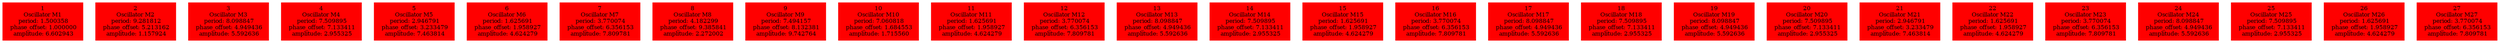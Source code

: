  digraph g{ forcelabels=true;
1 [label=<1<BR />Oscillator M1<BR /> period: 1.500358<BR /> phase_offset: 1.000000<BR /> amplitude: 6.602943>, shape=box,color=red,style=filled,fontsize=8];2 [label=<2<BR />Oscillator M2<BR /> period: 9.281812<BR /> phase_offset: 5.213162<BR /> amplitude: 1.157924>, shape=box,color=red,style=filled,fontsize=8];3 [label=<3<BR />Oscillator M3<BR /> period: 8.098847<BR /> phase_offset: 4.949436<BR /> amplitude: 5.592636>, shape=box,color=red,style=filled,fontsize=8];4 [label=<4<BR />Oscillator M4<BR /> period: 7.509895<BR /> phase_offset: 7.133411<BR /> amplitude: 2.955325>, shape=box,color=red,style=filled,fontsize=8];5 [label=<5<BR />Oscillator M5<BR /> period: 2.946791<BR /> phase_offset: 3.233479<BR /> amplitude: 7.463814>, shape=box,color=red,style=filled,fontsize=8];6 [label=<6<BR />Oscillator M6<BR /> period: 1.625691<BR /> phase_offset: 1.958927<BR /> amplitude: 4.624279>, shape=box,color=red,style=filled,fontsize=8];7 [label=<7<BR />Oscillator M7<BR /> period: 3.770074<BR /> phase_offset: 6.356153<BR /> amplitude: 7.809781>, shape=box,color=red,style=filled,fontsize=8];8 [label=<8<BR />Oscillator M8<BR /> period: 4.182299<BR /> phase_offset: 9.385841<BR /> amplitude: 2.272002>, shape=box,color=red,style=filled,fontsize=8];9 [label=<9<BR />Oscillator M9<BR /> period: 7.494157<BR /> phase_offset: 8.132381<BR /> amplitude: 9.742764>, shape=box,color=red,style=filled,fontsize=8];10 [label=<10<BR />Oscillator M10<BR /> period: 7.060818<BR /> phase_offset: 1.684553<BR /> amplitude: 1.715560>, shape=box,color=red,style=filled,fontsize=8];11 [label=<11<BR />Oscillator M11<BR /> period: 1.625691<BR /> phase_offset: 1.958927<BR /> amplitude: 4.624279>, shape=box,color=red,style=filled,fontsize=8];12 [label=<12<BR />Oscillator M12<BR /> period: 3.770074<BR /> phase_offset: 6.356153<BR /> amplitude: 7.809781>, shape=box,color=red,style=filled,fontsize=8];13 [label=<13<BR />Oscillator M13<BR /> period: 8.098847<BR /> phase_offset: 4.949436<BR /> amplitude: 5.592636>, shape=box,color=red,style=filled,fontsize=8];14 [label=<14<BR />Oscillator M14<BR /> period: 7.509895<BR /> phase_offset: 7.133411<BR /> amplitude: 2.955325>, shape=box,color=red,style=filled,fontsize=8];15 [label=<15<BR />Oscillator M15<BR /> period: 1.625691<BR /> phase_offset: 1.958927<BR /> amplitude: 4.624279>, shape=box,color=red,style=filled,fontsize=8];16 [label=<16<BR />Oscillator M16<BR /> period: 3.770074<BR /> phase_offset: 6.356153<BR /> amplitude: 7.809781>, shape=box,color=red,style=filled,fontsize=8];17 [label=<17<BR />Oscillator M17<BR /> period: 8.098847<BR /> phase_offset: 4.949436<BR /> amplitude: 5.592636>, shape=box,color=red,style=filled,fontsize=8];18 [label=<18<BR />Oscillator M18<BR /> period: 7.509895<BR /> phase_offset: 7.133411<BR /> amplitude: 2.955325>, shape=box,color=red,style=filled,fontsize=8];19 [label=<19<BR />Oscillator M19<BR /> period: 8.098847<BR /> phase_offset: 4.949436<BR /> amplitude: 5.592636>, shape=box,color=red,style=filled,fontsize=8];20 [label=<20<BR />Oscillator M20<BR /> period: 7.509895<BR /> phase_offset: 7.133411<BR /> amplitude: 2.955325>, shape=box,color=red,style=filled,fontsize=8];21 [label=<21<BR />Oscillator M21<BR /> period: 2.946791<BR /> phase_offset: 3.233479<BR /> amplitude: 7.463814>, shape=box,color=red,style=filled,fontsize=8];22 [label=<22<BR />Oscillator M22<BR /> period: 1.625691<BR /> phase_offset: 1.958927<BR /> amplitude: 4.624279>, shape=box,color=red,style=filled,fontsize=8];23 [label=<23<BR />Oscillator M23<BR /> period: 3.770074<BR /> phase_offset: 6.356153<BR /> amplitude: 7.809781>, shape=box,color=red,style=filled,fontsize=8];24 [label=<24<BR />Oscillator M24<BR /> period: 8.098847<BR /> phase_offset: 4.949436<BR /> amplitude: 5.592636>, shape=box,color=red,style=filled,fontsize=8];25 [label=<25<BR />Oscillator M25<BR /> period: 7.509895<BR /> phase_offset: 7.133411<BR /> amplitude: 2.955325>, shape=box,color=red,style=filled,fontsize=8];26 [label=<26<BR />Oscillator M26<BR /> period: 1.625691<BR /> phase_offset: 1.958927<BR /> amplitude: 4.624279>, shape=box,color=red,style=filled,fontsize=8];27 [label=<27<BR />Oscillator M27<BR /> period: 3.770074<BR /> phase_offset: 6.356153<BR /> amplitude: 7.809781>, shape=box,color=red,style=filled,fontsize=8]; }
